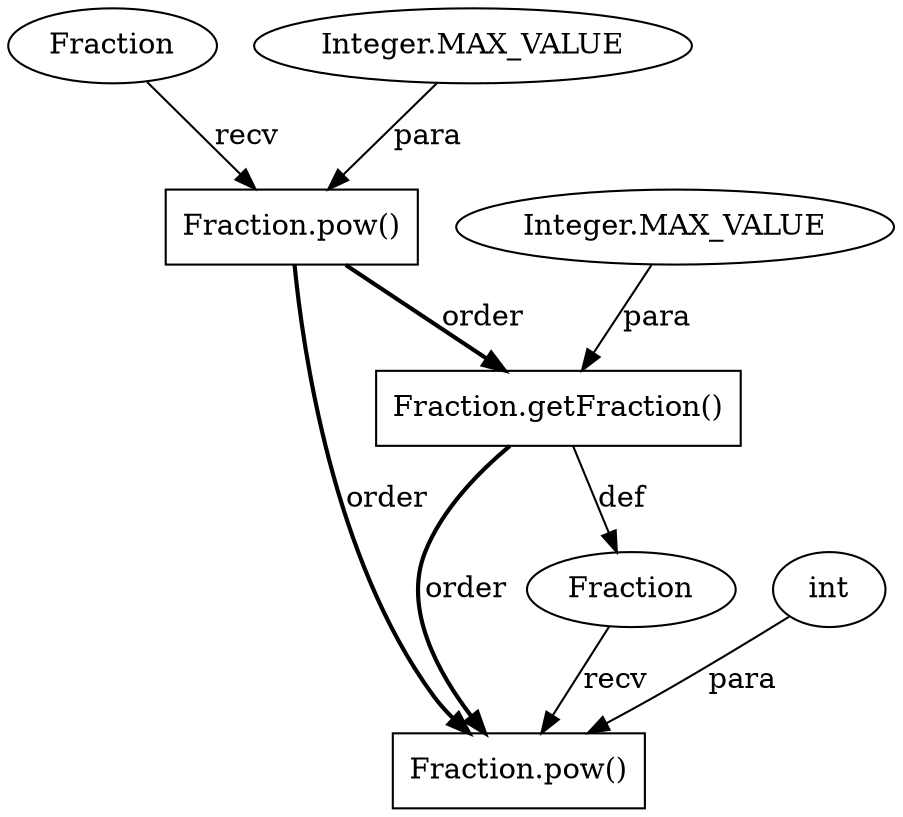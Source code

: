 digraph "AUG" {

  1 [ label="Fraction.pow()" shape="box" ];
  2 [ label="Fraction" shape="ellipse" ];
  3 [ label="Fraction.getFraction()" shape="box" ];
  4 [ label="Fraction.pow()" shape="box" ];
  5 [ label="int" shape="ellipse" ];
  6 [ label="Fraction" shape="ellipse" ];
  7 [ label="Integer.MAX_VALUE" shape="ellipse" ];
  8 [ label="Integer.MAX_VALUE" shape="ellipse" ];
  3 -> 1 [ label="order" style="bold" ];
  4 -> 1 [ label="order" style="bold" ];
  5 -> 1 [ label="para" style="solid" ];
  2 -> 1 [ label="recv" style="solid" ];
  3 -> 2 [ label="def" style="solid" ];
  7 -> 3 [ label="para" style="solid" ];
  4 -> 3 [ label="order" style="bold" ];
  8 -> 4 [ label="para" style="solid" ];
  6 -> 4 [ label="recv" style="solid" ];
}
